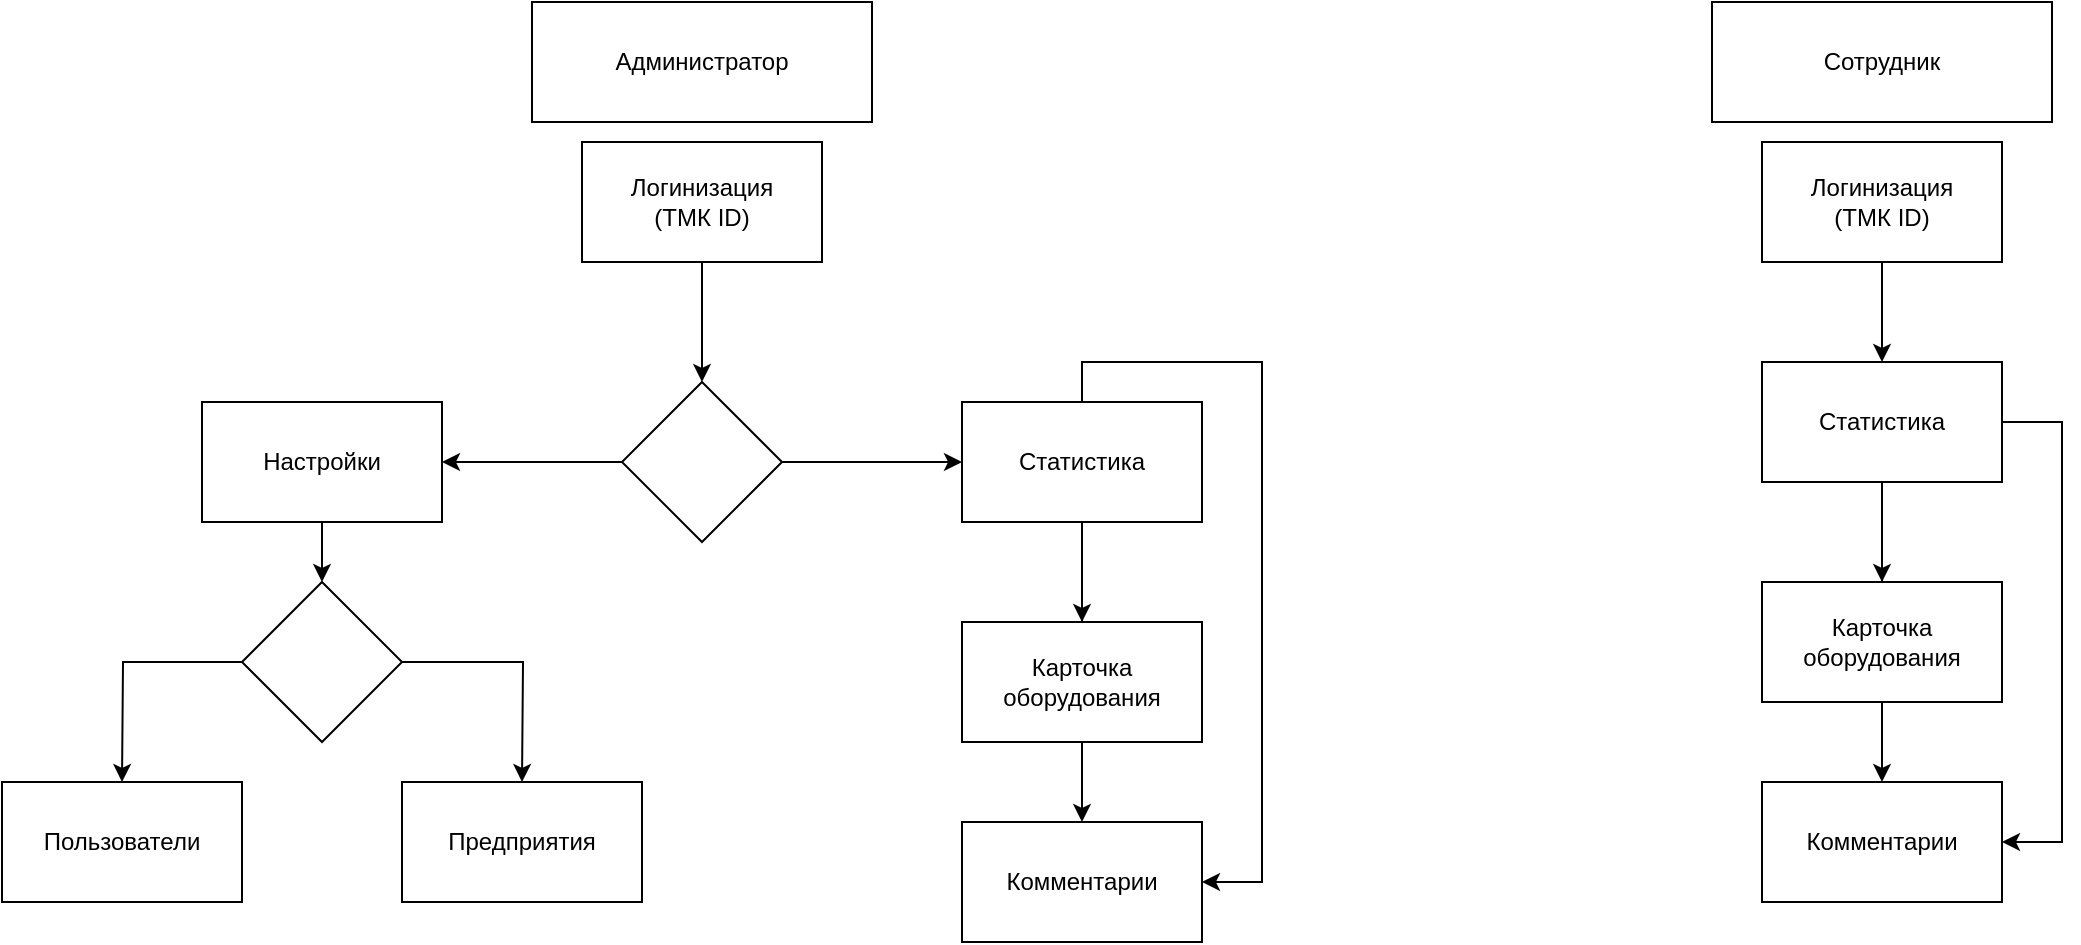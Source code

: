 <mxfile version="24.4.4" type="google">
  <diagram id="prtHgNgQTEPvFCAcTncT" name="Page-1">
    <mxGraphModel grid="1" page="1" gridSize="10" guides="1" tooltips="1" connect="1" arrows="1" fold="1" pageScale="1" pageWidth="827" pageHeight="1169" math="0" shadow="0">
      <root>
        <mxCell id="0" />
        <mxCell id="1" parent="0" />
        <mxCell id="WlJHlsqI5Wvi6Lyrhoir-5" value="" style="edgeStyle=orthogonalEdgeStyle;rounded=0;orthogonalLoop=1;jettySize=auto;html=1;" edge="1" parent="1" source="WlJHlsqI5Wvi6Lyrhoir-2" target="WlJHlsqI5Wvi6Lyrhoir-4">
          <mxGeometry relative="1" as="geometry" />
        </mxCell>
        <mxCell id="WlJHlsqI5Wvi6Lyrhoir-7" value="" style="edgeStyle=orthogonalEdgeStyle;rounded=0;orthogonalLoop=1;jettySize=auto;html=1;" edge="1" parent="1" source="WlJHlsqI5Wvi6Lyrhoir-2" target="WlJHlsqI5Wvi6Lyrhoir-6">
          <mxGeometry relative="1" as="geometry" />
        </mxCell>
        <mxCell id="WlJHlsqI5Wvi6Lyrhoir-21" style="edgeStyle=orthogonalEdgeStyle;rounded=0;orthogonalLoop=1;jettySize=auto;html=1;entryX=1;entryY=0.5;entryDx=0;entryDy=0;" edge="1" parent="1" source="WlJHlsqI5Wvi6Lyrhoir-2" target="WlJHlsqI5Wvi6Lyrhoir-4">
          <mxGeometry relative="1" as="geometry">
            <Array as="points">
              <mxPoint x="580" y="190" />
              <mxPoint x="670" y="190" />
              <mxPoint x="670" y="450" />
            </Array>
          </mxGeometry>
        </mxCell>
        <mxCell id="WlJHlsqI5Wvi6Lyrhoir-2" value="Статистика" style="whiteSpace=wrap;html=1;" vertex="1" parent="1">
          <mxGeometry x="520" y="210" width="120" height="60" as="geometry" />
        </mxCell>
        <mxCell id="WlJHlsqI5Wvi6Lyrhoir-4" value="Комментарии" style="whiteSpace=wrap;html=1;" vertex="1" parent="1">
          <mxGeometry x="520" y="420" width="120" height="60" as="geometry" />
        </mxCell>
        <mxCell id="WlJHlsqI5Wvi6Lyrhoir-6" value="Карточка оборудования" style="whiteSpace=wrap;html=1;" vertex="1" parent="1">
          <mxGeometry x="520" y="320" width="120" height="60" as="geometry" />
        </mxCell>
        <mxCell id="WlJHlsqI5Wvi6Lyrhoir-13" value="" style="edgeStyle=orthogonalEdgeStyle;rounded=0;orthogonalLoop=1;jettySize=auto;html=1;" edge="1" parent="1" source="WlJHlsqI5Wvi6Lyrhoir-9" target="WlJHlsqI5Wvi6Lyrhoir-12">
          <mxGeometry relative="1" as="geometry" />
        </mxCell>
        <mxCell id="WlJHlsqI5Wvi6Lyrhoir-9" value="Логинизация&lt;div&gt;(ТМК ID)&lt;/div&gt;" style="whiteSpace=wrap;html=1;" vertex="1" parent="1">
          <mxGeometry x="330" y="80" width="120" height="60" as="geometry" />
        </mxCell>
        <mxCell id="WlJHlsqI5Wvi6Lyrhoir-14" style="edgeStyle=orthogonalEdgeStyle;rounded=0;orthogonalLoop=1;jettySize=auto;html=1;" edge="1" parent="1" source="WlJHlsqI5Wvi6Lyrhoir-12" target="WlJHlsqI5Wvi6Lyrhoir-2">
          <mxGeometry relative="1" as="geometry" />
        </mxCell>
        <mxCell id="WlJHlsqI5Wvi6Lyrhoir-20" style="edgeStyle=orthogonalEdgeStyle;rounded=0;orthogonalLoop=1;jettySize=auto;html=1;" edge="1" parent="1" source="WlJHlsqI5Wvi6Lyrhoir-12" target="WlJHlsqI5Wvi6Lyrhoir-19">
          <mxGeometry relative="1" as="geometry" />
        </mxCell>
        <mxCell id="WlJHlsqI5Wvi6Lyrhoir-12" value="" style="rhombus;whiteSpace=wrap;html=1;" vertex="1" parent="1">
          <mxGeometry x="350" y="200" width="80" height="80" as="geometry" />
        </mxCell>
        <mxCell id="WlJHlsqI5Wvi6Lyrhoir-28" style="edgeStyle=orthogonalEdgeStyle;rounded=0;orthogonalLoop=1;jettySize=auto;html=1;" edge="1" parent="1" source="WlJHlsqI5Wvi6Lyrhoir-19" target="WlJHlsqI5Wvi6Lyrhoir-26">
          <mxGeometry relative="1" as="geometry" />
        </mxCell>
        <mxCell id="WlJHlsqI5Wvi6Lyrhoir-19" value="Настройки" style="whiteSpace=wrap;html=1;" vertex="1" parent="1">
          <mxGeometry x="140" y="210" width="120" height="60" as="geometry" />
        </mxCell>
        <mxCell id="WlJHlsqI5Wvi6Lyrhoir-29" style="edgeStyle=orthogonalEdgeStyle;rounded=0;orthogonalLoop=1;jettySize=auto;html=1;" edge="1" parent="1" source="WlJHlsqI5Wvi6Lyrhoir-26">
          <mxGeometry relative="1" as="geometry">
            <mxPoint x="100" y="400" as="targetPoint" />
          </mxGeometry>
        </mxCell>
        <mxCell id="WlJHlsqI5Wvi6Lyrhoir-30" style="edgeStyle=orthogonalEdgeStyle;rounded=0;orthogonalLoop=1;jettySize=auto;html=1;" edge="1" parent="1" source="WlJHlsqI5Wvi6Lyrhoir-26">
          <mxGeometry relative="1" as="geometry">
            <mxPoint x="300" y="400" as="targetPoint" />
          </mxGeometry>
        </mxCell>
        <mxCell id="WlJHlsqI5Wvi6Lyrhoir-26" value="" style="rhombus;whiteSpace=wrap;html=1;" vertex="1" parent="1">
          <mxGeometry x="160" y="300" width="80" height="80" as="geometry" />
        </mxCell>
        <mxCell id="WlJHlsqI5Wvi6Lyrhoir-31" value="Пользователи" style="whiteSpace=wrap;html=1;" vertex="1" parent="1">
          <mxGeometry x="40" y="400" width="120" height="60" as="geometry" />
        </mxCell>
        <mxCell id="WlJHlsqI5Wvi6Lyrhoir-32" value="Предприятия" style="whiteSpace=wrap;html=1;" vertex="1" parent="1">
          <mxGeometry x="240" y="400" width="120" height="60" as="geometry" />
        </mxCell>
        <mxCell id="WlJHlsqI5Wvi6Lyrhoir-54" value="" style="edgeStyle=orthogonalEdgeStyle;rounded=0;orthogonalLoop=1;jettySize=auto;html=1;" edge="1" parent="1" source="WlJHlsqI5Wvi6Lyrhoir-57" target="WlJHlsqI5Wvi6Lyrhoir-58">
          <mxGeometry relative="1" as="geometry" />
        </mxCell>
        <mxCell id="WlJHlsqI5Wvi6Lyrhoir-55" value="" style="edgeStyle=orthogonalEdgeStyle;rounded=0;orthogonalLoop=1;jettySize=auto;html=1;" edge="1" parent="1" source="WlJHlsqI5Wvi6Lyrhoir-57" target="WlJHlsqI5Wvi6Lyrhoir-59">
          <mxGeometry relative="1" as="geometry" />
        </mxCell>
        <mxCell id="WlJHlsqI5Wvi6Lyrhoir-56" style="edgeStyle=orthogonalEdgeStyle;rounded=0;orthogonalLoop=1;jettySize=auto;html=1;entryX=1;entryY=0.5;entryDx=0;entryDy=0;" edge="1" parent="1" source="WlJHlsqI5Wvi6Lyrhoir-57" target="WlJHlsqI5Wvi6Lyrhoir-58">
          <mxGeometry relative="1" as="geometry">
            <Array as="points">
              <mxPoint x="1070" y="220.0" />
              <mxPoint x="1070" y="430" />
            </Array>
          </mxGeometry>
        </mxCell>
        <mxCell id="WlJHlsqI5Wvi6Lyrhoir-57" value="Статистика" style="whiteSpace=wrap;html=1;" vertex="1" parent="1">
          <mxGeometry x="920" y="190" width="120" height="60" as="geometry" />
        </mxCell>
        <mxCell id="WlJHlsqI5Wvi6Lyrhoir-58" value="Комментарии" style="whiteSpace=wrap;html=1;" vertex="1" parent="1">
          <mxGeometry x="920" y="400" width="120" height="60" as="geometry" />
        </mxCell>
        <mxCell id="WlJHlsqI5Wvi6Lyrhoir-59" value="Карточка оборудования" style="whiteSpace=wrap;html=1;" vertex="1" parent="1">
          <mxGeometry x="920" y="300" width="120" height="60" as="geometry" />
        </mxCell>
        <mxCell id="WlJHlsqI5Wvi6Lyrhoir-72" style="edgeStyle=orthogonalEdgeStyle;rounded=0;orthogonalLoop=1;jettySize=auto;html=1;entryX=0.5;entryY=0;entryDx=0;entryDy=0;" edge="1" parent="1" source="WlJHlsqI5Wvi6Lyrhoir-61" target="WlJHlsqI5Wvi6Lyrhoir-57">
          <mxGeometry relative="1" as="geometry" />
        </mxCell>
        <mxCell id="WlJHlsqI5Wvi6Lyrhoir-61" value="Логинизация&lt;div&gt;(ТМК ID)&lt;/div&gt;" style="whiteSpace=wrap;html=1;" vertex="1" parent="1">
          <mxGeometry x="920" y="80" width="120" height="60" as="geometry" />
        </mxCell>
        <mxCell id="WlJHlsqI5Wvi6Lyrhoir-73" value="Администратор" style="whiteSpace=wrap;html=1;" vertex="1" parent="1">
          <mxGeometry x="305" y="10" width="170" height="60" as="geometry" />
        </mxCell>
        <mxCell id="WlJHlsqI5Wvi6Lyrhoir-74" value="Сотрудник" style="whiteSpace=wrap;html=1;" vertex="1" parent="1">
          <mxGeometry x="895" y="10" width="170" height="60" as="geometry" />
        </mxCell>
      </root>
    </mxGraphModel>
  </diagram>
</mxfile>
